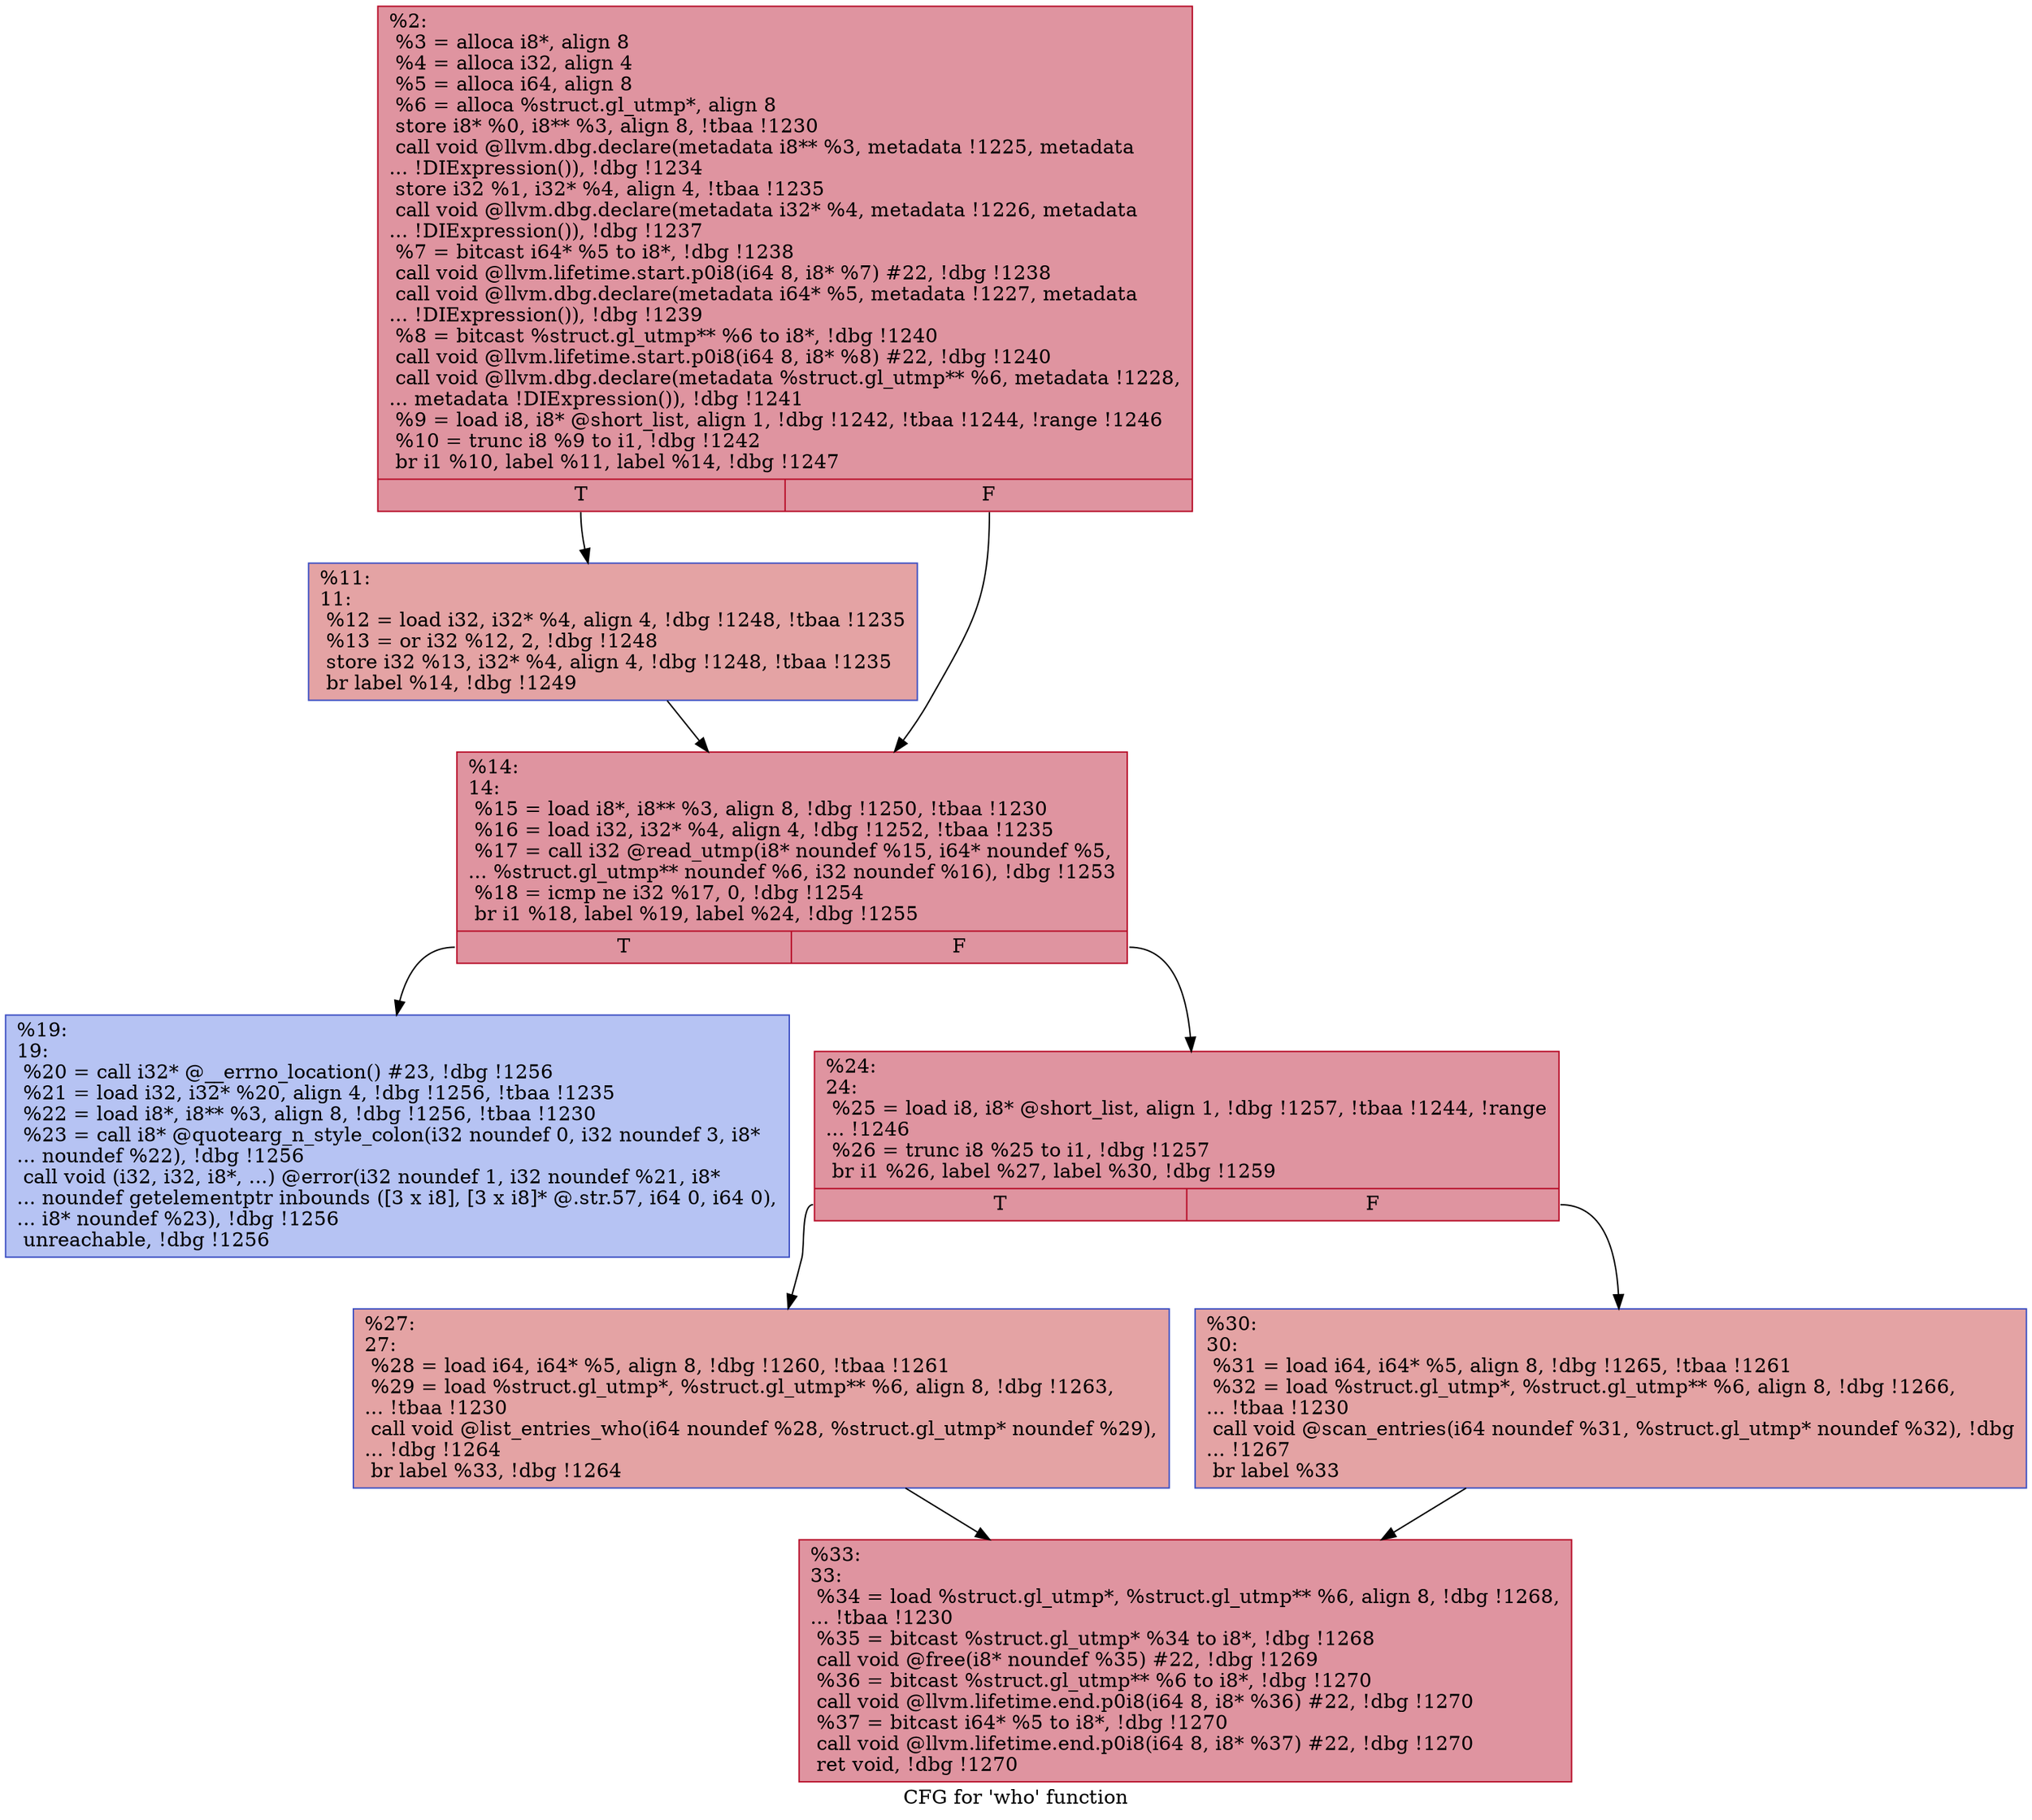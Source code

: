 digraph "CFG for 'who' function" {
	label="CFG for 'who' function";

	Node0x114eff0 [shape=record,color="#b70d28ff", style=filled, fillcolor="#b70d2870",label="{%2:\l  %3 = alloca i8*, align 8\l  %4 = alloca i32, align 4\l  %5 = alloca i64, align 8\l  %6 = alloca %struct.gl_utmp*, align 8\l  store i8* %0, i8** %3, align 8, !tbaa !1230\l  call void @llvm.dbg.declare(metadata i8** %3, metadata !1225, metadata\l... !DIExpression()), !dbg !1234\l  store i32 %1, i32* %4, align 4, !tbaa !1235\l  call void @llvm.dbg.declare(metadata i32* %4, metadata !1226, metadata\l... !DIExpression()), !dbg !1237\l  %7 = bitcast i64* %5 to i8*, !dbg !1238\l  call void @llvm.lifetime.start.p0i8(i64 8, i8* %7) #22, !dbg !1238\l  call void @llvm.dbg.declare(metadata i64* %5, metadata !1227, metadata\l... !DIExpression()), !dbg !1239\l  %8 = bitcast %struct.gl_utmp** %6 to i8*, !dbg !1240\l  call void @llvm.lifetime.start.p0i8(i64 8, i8* %8) #22, !dbg !1240\l  call void @llvm.dbg.declare(metadata %struct.gl_utmp** %6, metadata !1228,\l... metadata !DIExpression()), !dbg !1241\l  %9 = load i8, i8* @short_list, align 1, !dbg !1242, !tbaa !1244, !range !1246\l  %10 = trunc i8 %9 to i1, !dbg !1242\l  br i1 %10, label %11, label %14, !dbg !1247\l|{<s0>T|<s1>F}}"];
	Node0x114eff0:s0 -> Node0x114f040;
	Node0x114eff0:s1 -> Node0x114f090;
	Node0x114f040 [shape=record,color="#3d50c3ff", style=filled, fillcolor="#c32e3170",label="{%11:\l11:                                               \l  %12 = load i32, i32* %4, align 4, !dbg !1248, !tbaa !1235\l  %13 = or i32 %12, 2, !dbg !1248\l  store i32 %13, i32* %4, align 4, !dbg !1248, !tbaa !1235\l  br label %14, !dbg !1249\l}"];
	Node0x114f040 -> Node0x114f090;
	Node0x114f090 [shape=record,color="#b70d28ff", style=filled, fillcolor="#b70d2870",label="{%14:\l14:                                               \l  %15 = load i8*, i8** %3, align 8, !dbg !1250, !tbaa !1230\l  %16 = load i32, i32* %4, align 4, !dbg !1252, !tbaa !1235\l  %17 = call i32 @read_utmp(i8* noundef %15, i64* noundef %5,\l... %struct.gl_utmp** noundef %6, i32 noundef %16), !dbg !1253\l  %18 = icmp ne i32 %17, 0, !dbg !1254\l  br i1 %18, label %19, label %24, !dbg !1255\l|{<s0>T|<s1>F}}"];
	Node0x114f090:s0 -> Node0x114f0e0;
	Node0x114f090:s1 -> Node0x114f130;
	Node0x114f0e0 [shape=record,color="#3d50c3ff", style=filled, fillcolor="#5977e370",label="{%19:\l19:                                               \l  %20 = call i32* @__errno_location() #23, !dbg !1256\l  %21 = load i32, i32* %20, align 4, !dbg !1256, !tbaa !1235\l  %22 = load i8*, i8** %3, align 8, !dbg !1256, !tbaa !1230\l  %23 = call i8* @quotearg_n_style_colon(i32 noundef 0, i32 noundef 3, i8*\l... noundef %22), !dbg !1256\l  call void (i32, i32, i8*, ...) @error(i32 noundef 1, i32 noundef %21, i8*\l... noundef getelementptr inbounds ([3 x i8], [3 x i8]* @.str.57, i64 0, i64 0),\l... i8* noundef %23), !dbg !1256\l  unreachable, !dbg !1256\l}"];
	Node0x114f130 [shape=record,color="#b70d28ff", style=filled, fillcolor="#b70d2870",label="{%24:\l24:                                               \l  %25 = load i8, i8* @short_list, align 1, !dbg !1257, !tbaa !1244, !range\l... !1246\l  %26 = trunc i8 %25 to i1, !dbg !1257\l  br i1 %26, label %27, label %30, !dbg !1259\l|{<s0>T|<s1>F}}"];
	Node0x114f130:s0 -> Node0x114f180;
	Node0x114f130:s1 -> Node0x114f1d0;
	Node0x114f180 [shape=record,color="#3d50c3ff", style=filled, fillcolor="#c32e3170",label="{%27:\l27:                                               \l  %28 = load i64, i64* %5, align 8, !dbg !1260, !tbaa !1261\l  %29 = load %struct.gl_utmp*, %struct.gl_utmp** %6, align 8, !dbg !1263,\l... !tbaa !1230\l  call void @list_entries_who(i64 noundef %28, %struct.gl_utmp* noundef %29),\l... !dbg !1264\l  br label %33, !dbg !1264\l}"];
	Node0x114f180 -> Node0x114f220;
	Node0x114f1d0 [shape=record,color="#3d50c3ff", style=filled, fillcolor="#c32e3170",label="{%30:\l30:                                               \l  %31 = load i64, i64* %5, align 8, !dbg !1265, !tbaa !1261\l  %32 = load %struct.gl_utmp*, %struct.gl_utmp** %6, align 8, !dbg !1266,\l... !tbaa !1230\l  call void @scan_entries(i64 noundef %31, %struct.gl_utmp* noundef %32), !dbg\l... !1267\l  br label %33\l}"];
	Node0x114f1d0 -> Node0x114f220;
	Node0x114f220 [shape=record,color="#b70d28ff", style=filled, fillcolor="#b70d2870",label="{%33:\l33:                                               \l  %34 = load %struct.gl_utmp*, %struct.gl_utmp** %6, align 8, !dbg !1268,\l... !tbaa !1230\l  %35 = bitcast %struct.gl_utmp* %34 to i8*, !dbg !1268\l  call void @free(i8* noundef %35) #22, !dbg !1269\l  %36 = bitcast %struct.gl_utmp** %6 to i8*, !dbg !1270\l  call void @llvm.lifetime.end.p0i8(i64 8, i8* %36) #22, !dbg !1270\l  %37 = bitcast i64* %5 to i8*, !dbg !1270\l  call void @llvm.lifetime.end.p0i8(i64 8, i8* %37) #22, !dbg !1270\l  ret void, !dbg !1270\l}"];
}
